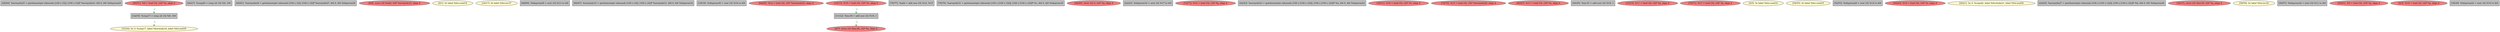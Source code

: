 
digraph G {


node898 [fillcolor=grey,label="[28/29]  %arrayidx25 = getelementptr inbounds [100 x i32], [100 x i32]* %arrayidx23, i64 0, i64 %idxprom24",shape=rectangle,style=filled ]
node897 [fillcolor=lemonchiffon,label="[33/34]  br i1 %cmp17, label %for.body18, label %for.end39",shape=ellipse,style=filled ]
node899 [fillcolor=grey,label="[26/27]  %cmp20 = icmp slt i32 %9, 100",shape=rectangle,style=filled ]
node896 [fillcolor=grey,label="[60/61]  %arrayidx29 = getelementptr inbounds [100 x i32], [100 x i32]* %arrayidx27, i64 0, i64 %idxprom28",shape=rectangle,style=filled ]
node874 [fillcolor=lightcoral,label="[8/9]  store i32 %add, i32* %arrayidx33, align 4",shape=ellipse,style=filled ]
node875 [fillcolor=lemonchiffon,label="[0/1]  br label %for.cond19",shape=ellipse,style=filled ]
node869 [fillcolor=lemonchiffon,label="[16/17]  br label %for.inc37",shape=ellipse,style=filled ]
node865 [fillcolor=grey,label="[68/69]  %idxprom26 = sext i32 %13 to i64",shape=rectangle,style=filled ]
node885 [fillcolor=grey,label="[46/47]  %arrayidx33 = getelementptr inbounds [100 x i32], [100 x i32]* %arrayidx31, i64 0, i64 %idxprom32",shape=rectangle,style=filled ]
node870 [fillcolor=grey,label="[18/19]  %idxprom30 = sext i32 %16 to i64",shape=rectangle,style=filled ]
node882 [fillcolor=lightcoral,label="[64/65]  %12 = load i32, i32* %arrayidx25, align 4",shape=ellipse,style=filled ]
node887 [fillcolor=grey,label="[11/12]  %inc38 = add nsw i32 %19, 1",shape=rectangle,style=filled ]
node867 [fillcolor=grey,label="[76/77]  %add = add nsw i32 %12, %15",shape=rectangle,style=filled ]
node866 [fillcolor=grey,label="[78/79]  %arrayidx31 = getelementptr inbounds [100 x [100 x i32]], [100 x [100 x i32]]* %c, i64 0, i64 %idxprom30",shape=rectangle,style=filled ]
node884 [fillcolor=lightcoral,label="[48/49]  store i32 0, i32* %j, align 4",shape=ellipse,style=filled ]
node863 [fillcolor=grey,label="[22/23]  %idxprom32 = sext i32 %17 to i64",shape=rectangle,style=filled ]
node883 [fillcolor=lightcoral,label="[72/73]  %14 = load i32, i32* %j, align 4",shape=ellipse,style=filled ]
node873 [fillcolor=lightcoral,label="[6/7]  store i32 %inc38, i32* %i, align 4",shape=ellipse,style=filled ]
node889 [fillcolor=grey,label="[42/43]  %arrayidx23 = getelementptr inbounds [100 x [100 x i32]], [100 x [100 x i32]]* %a, i64 0, i64 %idxprom22",shape=rectangle,style=filled ]
node868 [fillcolor=lightcoral,label="[30/31]  %16 = load i32, i32* %i, align 4",shape=ellipse,style=filled ]
node872 [fillcolor=lightcoral,label="[74/75]  %15 = load i32, i32* %arrayidx29, align 4",shape=ellipse,style=filled ]
node880 [fillcolor=lightcoral,label="[66/67]  %13 = load i32, i32* %i, align 4",shape=ellipse,style=filled ]
node860 [fillcolor=lightcoral,label="[10/13]  %19 = load i32, i32* %i, align 4",shape=ellipse,style=filled ]
node886 [fillcolor=grey,label="[44/45]  %inc35 = add nsw i32 %18, 1",shape=rectangle,style=filled ]
node861 [fillcolor=lightcoral,label="[14/15]  %11 = load i32, i32* %j, align 4",shape=ellipse,style=filled ]
node864 [fillcolor=lightcoral,label="[70/71]  %17 = load i32, i32* %j, align 4",shape=ellipse,style=filled ]
node876 [fillcolor=lemonchiffon,label="[4/5]  br label %for.cond16",shape=ellipse,style=filled ]
node877 [fillcolor=lemonchiffon,label="[54/55]  br label %for.cond19",shape=ellipse,style=filled ]
node878 [fillcolor=lightcoral,label="[50/51]  %8 = load i32, i32* %i, align 4",shape=ellipse,style=filled ]
node879 [fillcolor=grey,label="[52/53]  %idxprom28 = sext i32 %14 to i64",shape=rectangle,style=filled ]
node881 [fillcolor=lightcoral,label="[62/63]  %10 = load i32, i32* %i, align 4",shape=ellipse,style=filled ]
node894 [fillcolor=grey,label="[32/35]  %cmp17 = icmp slt i32 %8, 100",shape=rectangle,style=filled ]
node862 [fillcolor=lemonchiffon,label="[20/21]  br i1 %cmp20, label %for.body21, label %for.end36",shape=ellipse,style=filled ]
node890 [fillcolor=grey,label="[24/25]  %arrayidx27 = getelementptr inbounds [100 x [100 x i32]], [100 x [100 x i32]]* %b, i64 0, i64 %idxprom26",shape=rectangle,style=filled ]
node891 [fillcolor=lightcoral,label="[36/37]  store i32 %inc35, i32* %j, align 4",shape=ellipse,style=filled ]
node895 [fillcolor=lemonchiffon,label="[58/59]  br label %for.inc34",shape=ellipse,style=filled ]
node888 [fillcolor=grey,label="[56/57]  %idxprom24 = sext i32 %11 to i64",shape=rectangle,style=filled ]
node892 [fillcolor=lightcoral,label="[40/41]  %9 = load i32, i32* %j, align 4",shape=ellipse,style=filled ]
node871 [fillcolor=lightcoral,label="[2/3]  %18 = load i32, i32* %j, align 4",shape=ellipse,style=filled ]
node893 [fillcolor=grey,label="[38/39]  %idxprom22 = sext i32 %10 to i64",shape=rectangle,style=filled ]

node887->node873 [style=dotted,color=forestgreen,label="T",fontcolor=forestgreen ]
node860->node887 [style=dotted,color=forestgreen,label="T",fontcolor=forestgreen ]
node894->node897 [style=dotted,color=forestgreen,label="T",fontcolor=forestgreen ]
node878->node894 [style=dotted,color=forestgreen,label="T",fontcolor=forestgreen ]


}
